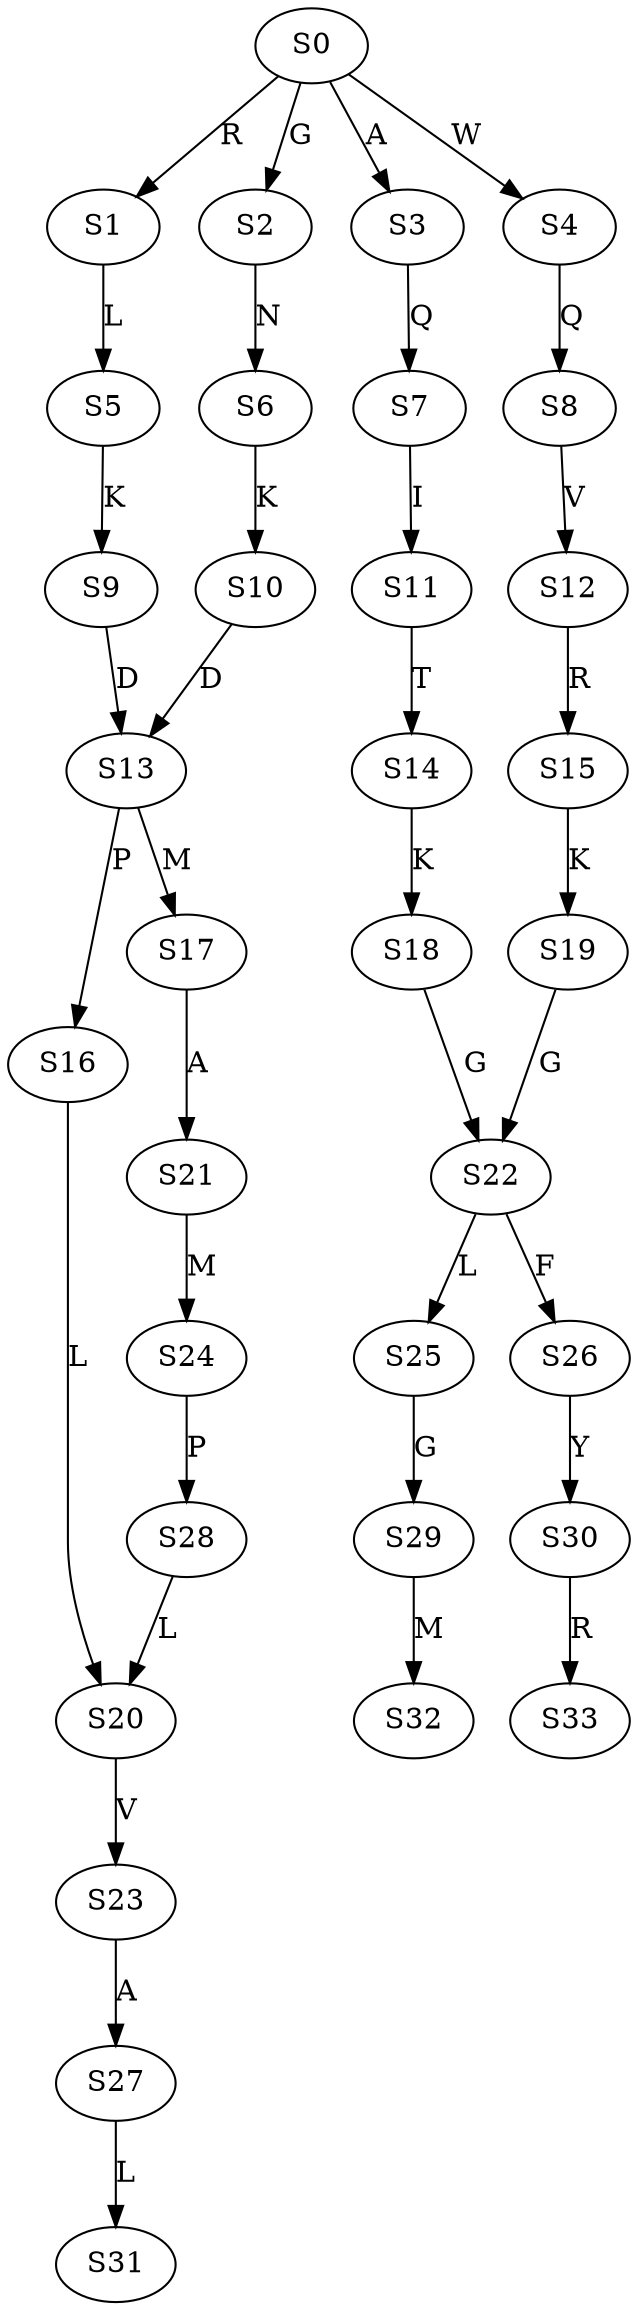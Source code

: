 strict digraph  {
	S0 -> S1 [ label = R ];
	S0 -> S2 [ label = G ];
	S0 -> S3 [ label = A ];
	S0 -> S4 [ label = W ];
	S1 -> S5 [ label = L ];
	S2 -> S6 [ label = N ];
	S3 -> S7 [ label = Q ];
	S4 -> S8 [ label = Q ];
	S5 -> S9 [ label = K ];
	S6 -> S10 [ label = K ];
	S7 -> S11 [ label = I ];
	S8 -> S12 [ label = V ];
	S9 -> S13 [ label = D ];
	S10 -> S13 [ label = D ];
	S11 -> S14 [ label = T ];
	S12 -> S15 [ label = R ];
	S13 -> S16 [ label = P ];
	S13 -> S17 [ label = M ];
	S14 -> S18 [ label = K ];
	S15 -> S19 [ label = K ];
	S16 -> S20 [ label = L ];
	S17 -> S21 [ label = A ];
	S18 -> S22 [ label = G ];
	S19 -> S22 [ label = G ];
	S20 -> S23 [ label = V ];
	S21 -> S24 [ label = M ];
	S22 -> S25 [ label = L ];
	S22 -> S26 [ label = F ];
	S23 -> S27 [ label = A ];
	S24 -> S28 [ label = P ];
	S25 -> S29 [ label = G ];
	S26 -> S30 [ label = Y ];
	S27 -> S31 [ label = L ];
	S28 -> S20 [ label = L ];
	S29 -> S32 [ label = M ];
	S30 -> S33 [ label = R ];
}
